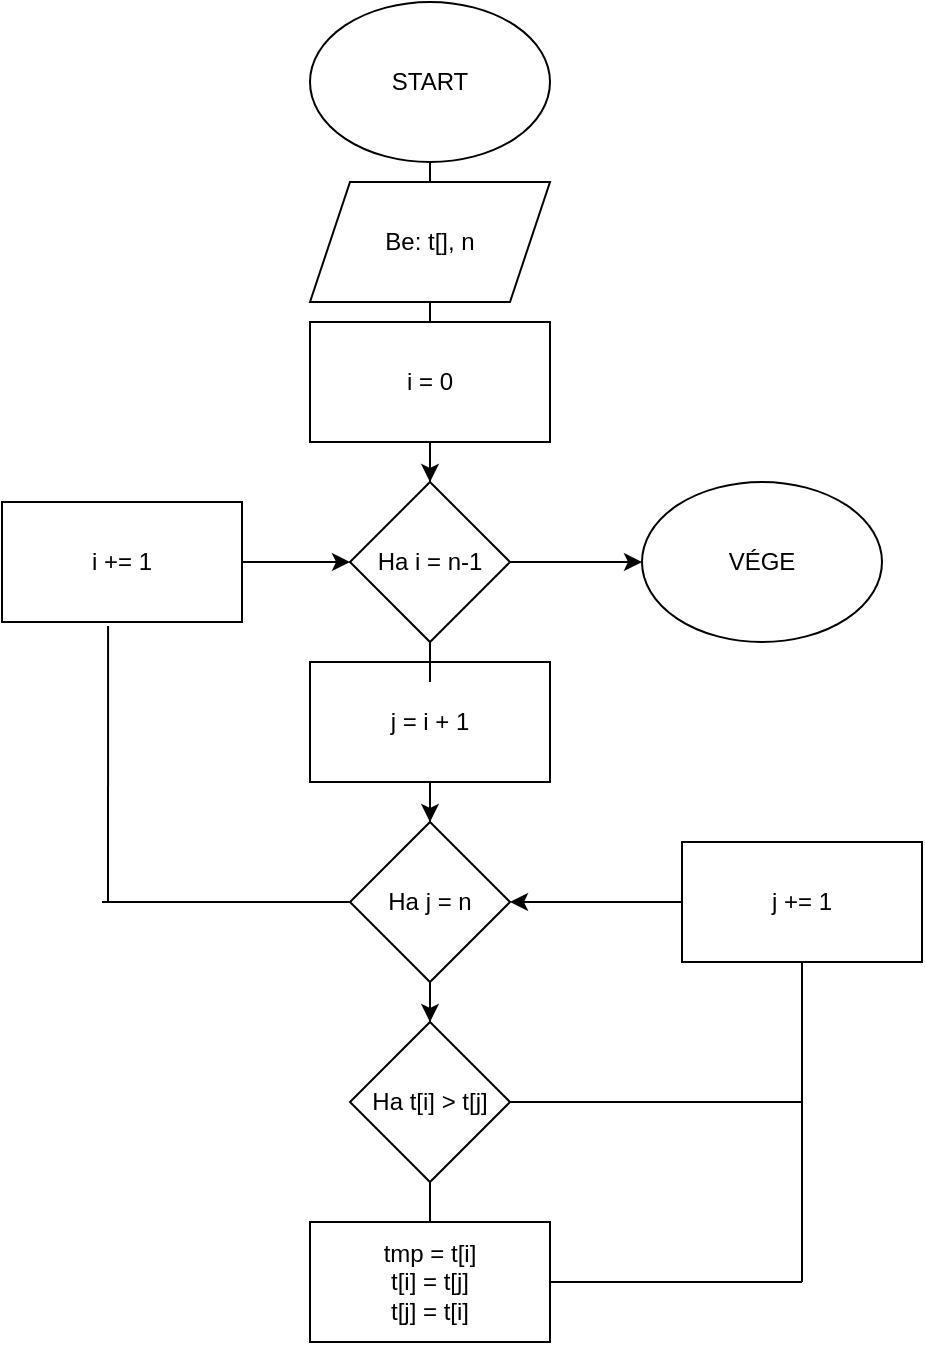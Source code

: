 <mxfile version="24.7.12">
  <diagram name="1 oldal" id="cSpDznwRhysWlnd6BzBl">
    <mxGraphModel dx="1434" dy="780" grid="1" gridSize="10" guides="1" tooltips="1" connect="1" arrows="1" fold="1" page="1" pageScale="1" pageWidth="827" pageHeight="1169" math="0" shadow="0">
      <root>
        <mxCell id="0" />
        <mxCell id="1" parent="0" />
        <mxCell id="vWJmFwuDEyCROFqxxKgG-25" value="" style="edgeStyle=orthogonalEdgeStyle;rounded=0;orthogonalLoop=1;jettySize=auto;html=1;endArrow=none;endFill=0;" edge="1" parent="1" source="vWJmFwuDEyCROFqxxKgG-15" target="vWJmFwuDEyCROFqxxKgG-17">
          <mxGeometry relative="1" as="geometry" />
        </mxCell>
        <mxCell id="vWJmFwuDEyCROFqxxKgG-15" value="START" style="ellipse;whiteSpace=wrap;html=1;" vertex="1" parent="1">
          <mxGeometry x="354" y="140" width="120" height="80" as="geometry" />
        </mxCell>
        <mxCell id="vWJmFwuDEyCROFqxxKgG-26" value="" style="edgeStyle=orthogonalEdgeStyle;rounded=0;orthogonalLoop=1;jettySize=auto;html=1;endArrow=none;endFill=0;" edge="1" parent="1" source="vWJmFwuDEyCROFqxxKgG-17" target="vWJmFwuDEyCROFqxxKgG-19">
          <mxGeometry relative="1" as="geometry" />
        </mxCell>
        <mxCell id="vWJmFwuDEyCROFqxxKgG-17" value="Be: t[], n" style="shape=parallelogram;perimeter=parallelogramPerimeter;whiteSpace=wrap;html=1;fixedSize=1;" vertex="1" parent="1">
          <mxGeometry x="354" y="230" width="120" height="60" as="geometry" />
        </mxCell>
        <mxCell id="vWJmFwuDEyCROFqxxKgG-27" value="" style="edgeStyle=orthogonalEdgeStyle;rounded=0;orthogonalLoop=1;jettySize=auto;html=1;" edge="1" parent="1" source="vWJmFwuDEyCROFqxxKgG-19" target="vWJmFwuDEyCROFqxxKgG-21">
          <mxGeometry relative="1" as="geometry" />
        </mxCell>
        <mxCell id="vWJmFwuDEyCROFqxxKgG-19" value="i = 0" style="rounded=0;whiteSpace=wrap;html=1;" vertex="1" parent="1">
          <mxGeometry x="354" y="300" width="120" height="60" as="geometry" />
        </mxCell>
        <mxCell id="vWJmFwuDEyCROFqxxKgG-29" value="" style="edgeStyle=orthogonalEdgeStyle;rounded=0;orthogonalLoop=1;jettySize=auto;html=1;" edge="1" parent="1" source="vWJmFwuDEyCROFqxxKgG-20" target="vWJmFwuDEyCROFqxxKgG-22">
          <mxGeometry relative="1" as="geometry" />
        </mxCell>
        <mxCell id="vWJmFwuDEyCROFqxxKgG-20" value="j = i + 1" style="rounded=0;whiteSpace=wrap;html=1;" vertex="1" parent="1">
          <mxGeometry x="354" y="470" width="120" height="60" as="geometry" />
        </mxCell>
        <mxCell id="vWJmFwuDEyCROFqxxKgG-28" value="" style="edgeStyle=orthogonalEdgeStyle;rounded=0;orthogonalLoop=1;jettySize=auto;html=1;endArrow=none;endFill=0;" edge="1" parent="1" source="vWJmFwuDEyCROFqxxKgG-21" target="vWJmFwuDEyCROFqxxKgG-20">
          <mxGeometry relative="1" as="geometry" />
        </mxCell>
        <mxCell id="vWJmFwuDEyCROFqxxKgG-38" value="" style="edgeStyle=orthogonalEdgeStyle;rounded=0;orthogonalLoop=1;jettySize=auto;html=1;" edge="1" parent="1" source="vWJmFwuDEyCROFqxxKgG-21" target="vWJmFwuDEyCROFqxxKgG-31">
          <mxGeometry relative="1" as="geometry" />
        </mxCell>
        <mxCell id="vWJmFwuDEyCROFqxxKgG-21" value="Ha i = n-1" style="rhombus;whiteSpace=wrap;html=1;" vertex="1" parent="1">
          <mxGeometry x="374" y="380" width="80" height="80" as="geometry" />
        </mxCell>
        <mxCell id="vWJmFwuDEyCROFqxxKgG-30" value="" style="edgeStyle=orthogonalEdgeStyle;rounded=0;orthogonalLoop=1;jettySize=auto;html=1;" edge="1" parent="1" source="vWJmFwuDEyCROFqxxKgG-22" target="vWJmFwuDEyCROFqxxKgG-23">
          <mxGeometry relative="1" as="geometry" />
        </mxCell>
        <mxCell id="vWJmFwuDEyCROFqxxKgG-22" value="Ha j = n" style="rhombus;whiteSpace=wrap;html=1;" vertex="1" parent="1">
          <mxGeometry x="374" y="550" width="80" height="80" as="geometry" />
        </mxCell>
        <mxCell id="vWJmFwuDEyCROFqxxKgG-40" value="" style="edgeStyle=orthogonalEdgeStyle;rounded=0;orthogonalLoop=1;jettySize=auto;html=1;endArrow=none;endFill=0;" edge="1" parent="1" source="vWJmFwuDEyCROFqxxKgG-23" target="vWJmFwuDEyCROFqxxKgG-39">
          <mxGeometry relative="1" as="geometry" />
        </mxCell>
        <mxCell id="vWJmFwuDEyCROFqxxKgG-23" value="Ha t[i] &amp;gt; t[j]" style="rhombus;whiteSpace=wrap;html=1;" vertex="1" parent="1">
          <mxGeometry x="374" y="650" width="80" height="80" as="geometry" />
        </mxCell>
        <mxCell id="vWJmFwuDEyCROFqxxKgG-31" value="VÉGE" style="ellipse;whiteSpace=wrap;html=1;" vertex="1" parent="1">
          <mxGeometry x="520" y="380" width="120" height="80" as="geometry" />
        </mxCell>
        <mxCell id="vWJmFwuDEyCROFqxxKgG-32" value="" style="endArrow=none;html=1;rounded=0;entryX=0;entryY=0.5;entryDx=0;entryDy=0;" edge="1" parent="1" target="vWJmFwuDEyCROFqxxKgG-22">
          <mxGeometry width="50" height="50" relative="1" as="geometry">
            <mxPoint x="250" y="590" as="sourcePoint" />
            <mxPoint x="370" y="680" as="targetPoint" />
          </mxGeometry>
        </mxCell>
        <mxCell id="vWJmFwuDEyCROFqxxKgG-34" value="i += 1" style="rounded=0;whiteSpace=wrap;html=1;" vertex="1" parent="1">
          <mxGeometry x="200" y="390" width="120" height="60" as="geometry" />
        </mxCell>
        <mxCell id="vWJmFwuDEyCROFqxxKgG-37" value="" style="endArrow=classic;html=1;rounded=0;entryX=0;entryY=0.5;entryDx=0;entryDy=0;exitX=1;exitY=0.5;exitDx=0;exitDy=0;" edge="1" parent="1" source="vWJmFwuDEyCROFqxxKgG-34" target="vWJmFwuDEyCROFqxxKgG-21">
          <mxGeometry width="50" height="50" relative="1" as="geometry">
            <mxPoint x="260" y="470" as="sourcePoint" />
            <mxPoint x="430" y="490" as="targetPoint" />
          </mxGeometry>
        </mxCell>
        <mxCell id="vWJmFwuDEyCROFqxxKgG-39" value="j += 1" style="rounded=0;whiteSpace=wrap;html=1;" vertex="1" parent="1">
          <mxGeometry x="540" y="560" width="120" height="60" as="geometry" />
        </mxCell>
        <mxCell id="vWJmFwuDEyCROFqxxKgG-41" value="" style="endArrow=classic;html=1;rounded=0;entryX=1;entryY=0.5;entryDx=0;entryDy=0;exitX=0;exitY=0.5;exitDx=0;exitDy=0;" edge="1" parent="1" source="vWJmFwuDEyCROFqxxKgG-39" target="vWJmFwuDEyCROFqxxKgG-22">
          <mxGeometry width="50" height="50" relative="1" as="geometry">
            <mxPoint x="600" y="680" as="sourcePoint" />
            <mxPoint x="430" y="590" as="targetPoint" />
          </mxGeometry>
        </mxCell>
        <mxCell id="vWJmFwuDEyCROFqxxKgG-43" value="tmp = t[i]&lt;div&gt;t[i] = t[j]&lt;/div&gt;&lt;div&gt;t[j] = t[i]&lt;/div&gt;" style="rounded=0;whiteSpace=wrap;html=1;" vertex="1" parent="1">
          <mxGeometry x="354" y="750" width="120" height="60" as="geometry" />
        </mxCell>
        <mxCell id="vWJmFwuDEyCROFqxxKgG-48" value="" style="endArrow=none;html=1;rounded=0;entryX=0.5;entryY=1;entryDx=0;entryDy=0;endFill=0;" edge="1" parent="1" target="vWJmFwuDEyCROFqxxKgG-39">
          <mxGeometry width="50" height="50" relative="1" as="geometry">
            <mxPoint x="600" y="780" as="sourcePoint" />
            <mxPoint x="650" y="1010" as="targetPoint" />
          </mxGeometry>
        </mxCell>
        <mxCell id="vWJmFwuDEyCROFqxxKgG-49" value="" style="endArrow=none;html=1;rounded=0;exitX=1;exitY=0.5;exitDx=0;exitDy=0;" edge="1" parent="1" source="vWJmFwuDEyCROFqxxKgG-43">
          <mxGeometry width="50" height="50" relative="1" as="geometry">
            <mxPoint x="380" y="740" as="sourcePoint" />
            <mxPoint x="600" y="780" as="targetPoint" />
          </mxGeometry>
        </mxCell>
        <mxCell id="vWJmFwuDEyCROFqxxKgG-50" value="" style="endArrow=none;html=1;rounded=0;exitX=0.5;exitY=1;exitDx=0;exitDy=0;entryX=0.5;entryY=0;entryDx=0;entryDy=0;" edge="1" parent="1" source="vWJmFwuDEyCROFqxxKgG-23" target="vWJmFwuDEyCROFqxxKgG-43">
          <mxGeometry width="50" height="50" relative="1" as="geometry">
            <mxPoint x="380" y="740" as="sourcePoint" />
            <mxPoint x="430" y="690" as="targetPoint" />
          </mxGeometry>
        </mxCell>
        <mxCell id="vWJmFwuDEyCROFqxxKgG-51" value="" style="endArrow=none;html=1;rounded=0;entryX=0.442;entryY=1.033;entryDx=0;entryDy=0;entryPerimeter=0;" edge="1" parent="1" target="vWJmFwuDEyCROFqxxKgG-34">
          <mxGeometry width="50" height="50" relative="1" as="geometry">
            <mxPoint x="253" y="590" as="sourcePoint" />
            <mxPoint x="430" y="690" as="targetPoint" />
          </mxGeometry>
        </mxCell>
      </root>
    </mxGraphModel>
  </diagram>
</mxfile>
